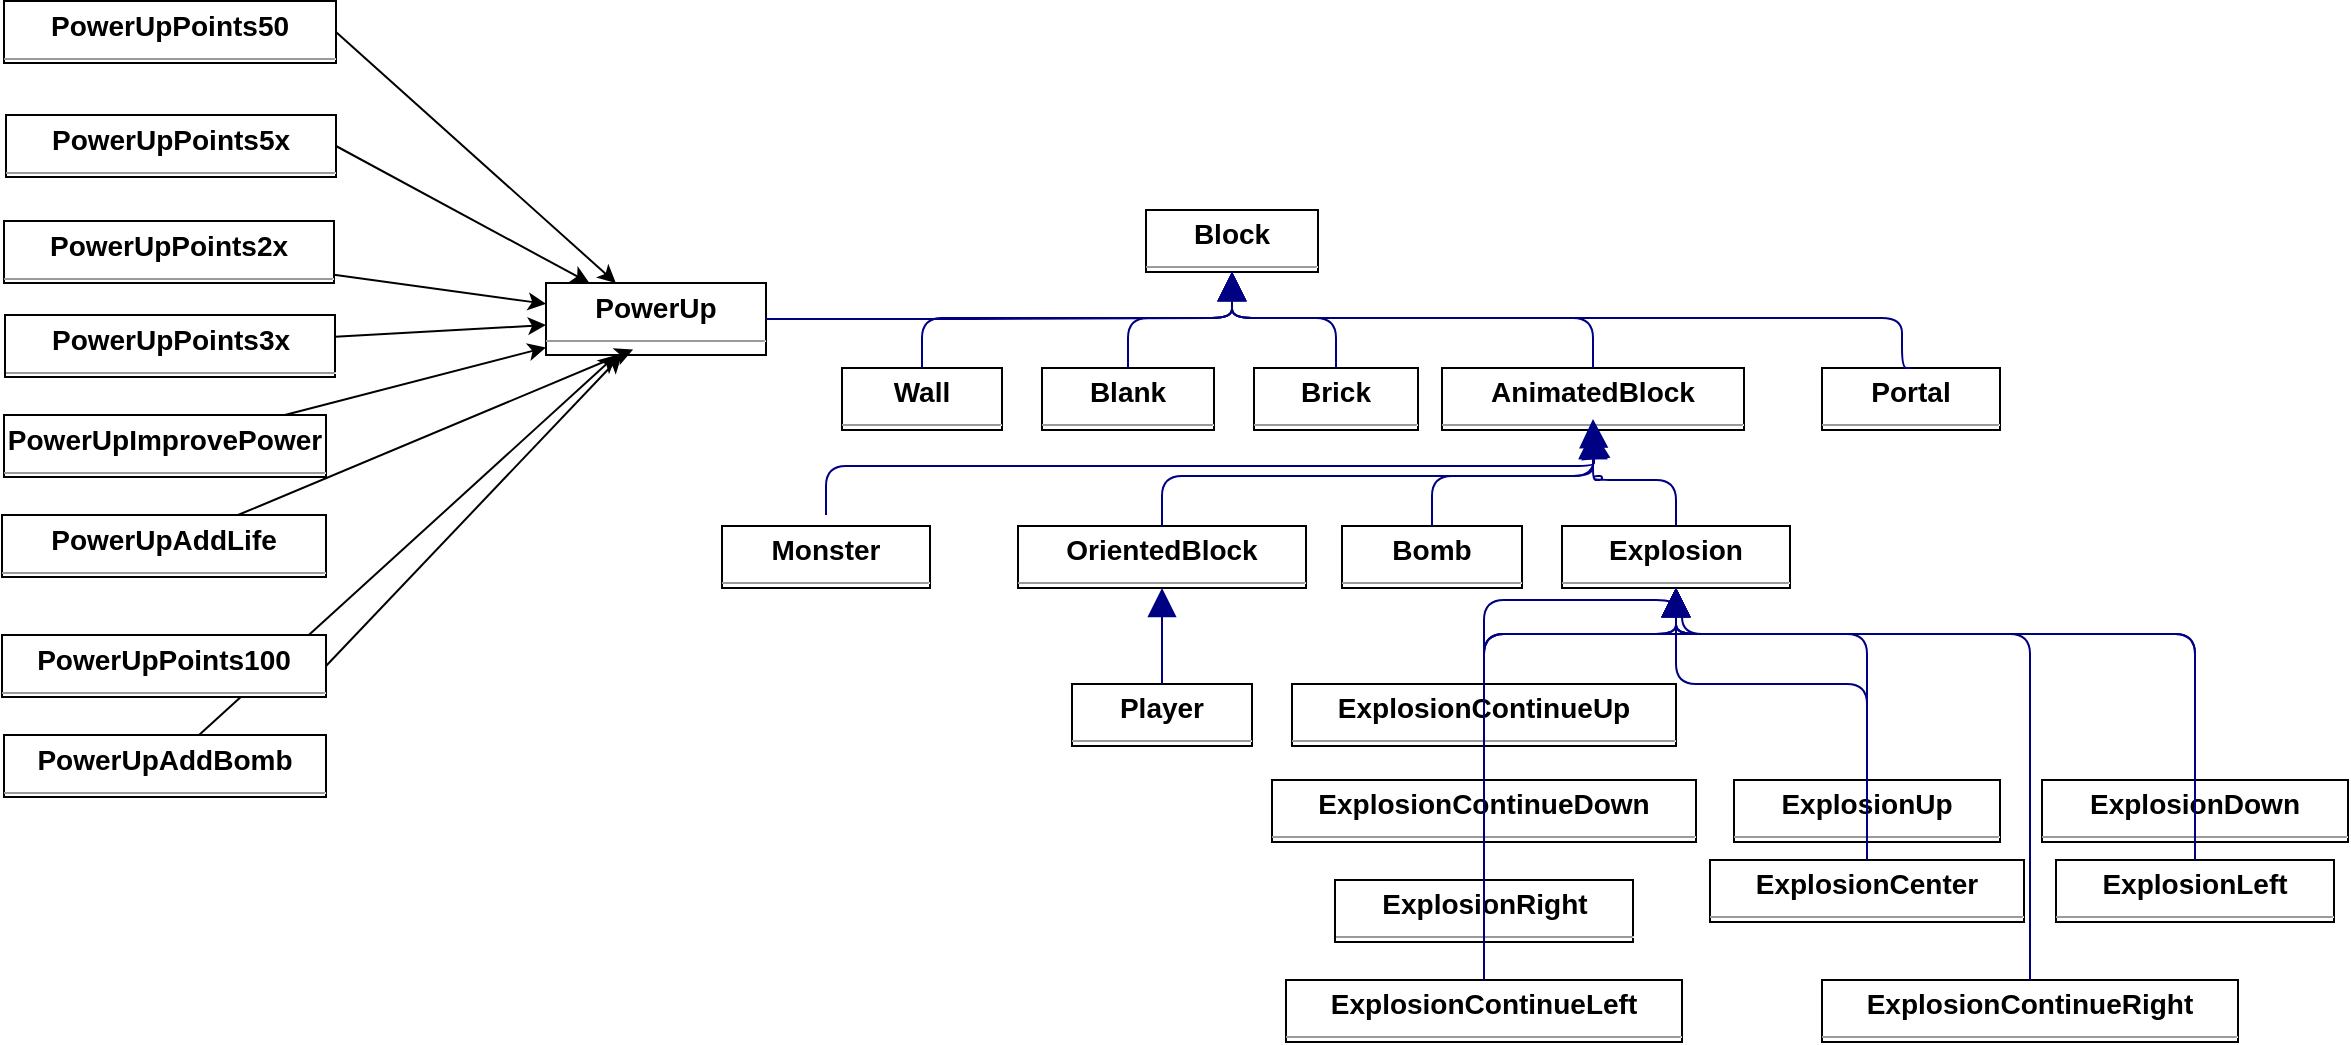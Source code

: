 <mxfile version="14.6.13" type="device"><diagram id="p0Iybfwd2nuLHha8wA6H" name="Pagina-1"><mxGraphModel dx="1810" dy="2499" grid="1" gridSize="10" guides="1" tooltips="1" connect="1" arrows="1" fold="1" page="1" pageScale="1" pageWidth="827" pageHeight="1169" math="0" shadow="0"><root><mxCell id="0"/><mxCell id="1" parent="0"/><mxCell id="v7d46WD9w4Mct4HzXYuF-1" value="&lt;p style=&quot;margin:0px;margin-top:4px;text-align:center;&quot;&gt;&lt;b&gt;AnimatedBlock&lt;/b&gt;&lt;/p&gt;&lt;hr size=&quot;1&quot;/&gt;" style="verticalAlign=top;align=left;overflow=fill;fontSize=14;fontFamily=Helvetica;html=1;rounded=0;shadow=0;comic=0;labelBackgroundColor=none;strokeWidth=1;" vertex="1" parent="1"><mxGeometry x="880" y="64" width="151" height="31" as="geometry"/></mxCell><mxCell id="v7d46WD9w4Mct4HzXYuF-2" value="&lt;p style=&quot;margin:0px;margin-top:4px;text-align:center;&quot;&gt;&lt;b&gt;Blank&lt;/b&gt;&lt;/p&gt;&lt;hr size=&quot;1&quot;/&gt;" style="verticalAlign=top;align=left;overflow=fill;fontSize=14;fontFamily=Helvetica;html=1;rounded=0;shadow=0;comic=0;labelBackgroundColor=none;strokeWidth=1;" vertex="1" parent="1"><mxGeometry x="680" y="64" width="86" height="31" as="geometry"/></mxCell><mxCell id="v7d46WD9w4Mct4HzXYuF-3" value="&lt;p style=&quot;margin:0px;margin-top:4px;text-align:center;&quot;&gt;&lt;b&gt;Block&lt;/b&gt;&lt;/p&gt;&lt;hr size=&quot;1&quot;/&gt;" style="verticalAlign=top;align=left;overflow=fill;fontSize=14;fontFamily=Helvetica;html=1;rounded=0;shadow=0;comic=0;labelBackgroundColor=none;strokeWidth=1;" vertex="1" parent="1"><mxGeometry x="732" y="-15" width="86" height="31" as="geometry"/></mxCell><mxCell id="v7d46WD9w4Mct4HzXYuF-4" value="&lt;p style=&quot;margin:0px;margin-top:4px;text-align:center;&quot;&gt;&lt;b&gt;Bomb&lt;/b&gt;&lt;/p&gt;&lt;hr size=&quot;1&quot;/&gt;" style="verticalAlign=top;align=left;overflow=fill;fontSize=14;fontFamily=Helvetica;html=1;rounded=0;shadow=0;comic=0;labelBackgroundColor=none;strokeWidth=1;" vertex="1" parent="1"><mxGeometry x="830" y="143" width="90" height="31" as="geometry"/></mxCell><mxCell id="v7d46WD9w4Mct4HzXYuF-5" value="&lt;p style=&quot;margin:0px;margin-top:4px;text-align:center;&quot;&gt;&lt;b&gt;Brick&lt;/b&gt;&lt;/p&gt;&lt;hr size=&quot;1&quot;/&gt;" style="verticalAlign=top;align=left;overflow=fill;fontSize=14;fontFamily=Helvetica;html=1;rounded=0;shadow=0;comic=0;labelBackgroundColor=none;strokeWidth=1;" vertex="1" parent="1"><mxGeometry x="786" y="64" width="82" height="31" as="geometry"/></mxCell><mxCell id="v7d46WD9w4Mct4HzXYuF-6" value="&lt;p style=&quot;margin:0px;margin-top:4px;text-align:center;&quot;&gt;&lt;b&gt;Explosion&lt;/b&gt;&lt;/p&gt;&lt;hr size=&quot;1&quot;/&gt;" style="verticalAlign=top;align=left;overflow=fill;fontSize=14;fontFamily=Helvetica;html=1;rounded=0;shadow=0;comic=0;labelBackgroundColor=none;strokeWidth=1;" vertex="1" parent="1"><mxGeometry x="940" y="143" width="114" height="31" as="geometry"/></mxCell><mxCell id="v7d46WD9w4Mct4HzXYuF-7" value="&lt;p style=&quot;margin:0px;margin-top:4px;text-align:center;&quot;&gt;&lt;b&gt;ExplosionCenter&lt;/b&gt;&lt;/p&gt;&lt;hr size=&quot;1&quot;/&gt;" style="verticalAlign=top;align=left;overflow=fill;fontSize=14;fontFamily=Helvetica;html=1;rounded=0;shadow=0;comic=0;labelBackgroundColor=none;strokeWidth=1;" vertex="1" parent="1"><mxGeometry x="1014" y="310" width="157" height="31" as="geometry"/></mxCell><mxCell id="v7d46WD9w4Mct4HzXYuF-8" value="&lt;p style=&quot;margin:0px;margin-top:4px;text-align:center;&quot;&gt;&lt;b&gt;ExplosionContinueDown&lt;/b&gt;&lt;/p&gt;&lt;hr size=&quot;1&quot;/&gt;" style="verticalAlign=top;align=left;overflow=fill;fontSize=14;fontFamily=Helvetica;html=1;rounded=0;shadow=0;comic=0;labelBackgroundColor=none;strokeWidth=1;" vertex="1" parent="1"><mxGeometry x="795" y="270" width="212" height="31" as="geometry"/></mxCell><mxCell id="v7d46WD9w4Mct4HzXYuF-9" value="&lt;p style=&quot;margin:0px;margin-top:4px;text-align:center;&quot;&gt;&lt;b&gt;ExplosionContinueLeft&lt;/b&gt;&lt;/p&gt;&lt;hr size=&quot;1&quot;/&gt;" style="verticalAlign=top;align=left;overflow=fill;fontSize=14;fontFamily=Helvetica;html=1;rounded=0;shadow=0;comic=0;labelBackgroundColor=none;strokeWidth=1;" vertex="1" parent="1"><mxGeometry x="802" y="370" width="198" height="31" as="geometry"/></mxCell><mxCell id="v7d46WD9w4Mct4HzXYuF-10" value="&lt;p style=&quot;margin:0px;margin-top:4px;text-align:center;&quot;&gt;&lt;b&gt;ExplosionContinueRight&lt;/b&gt;&lt;/p&gt;&lt;hr size=&quot;1&quot;/&gt;" style="verticalAlign=top;align=left;overflow=fill;fontSize=14;fontFamily=Helvetica;html=1;rounded=0;shadow=0;comic=0;labelBackgroundColor=none;strokeWidth=1;" vertex="1" parent="1"><mxGeometry x="1070" y="370" width="208" height="31" as="geometry"/></mxCell><mxCell id="v7d46WD9w4Mct4HzXYuF-11" value="&lt;p style=&quot;margin:0px;margin-top:4px;text-align:center;&quot;&gt;&lt;b&gt;ExplosionContinueUp&lt;/b&gt;&lt;/p&gt;&lt;hr size=&quot;1&quot;/&gt;" style="verticalAlign=top;align=left;overflow=fill;fontSize=14;fontFamily=Helvetica;html=1;rounded=0;shadow=0;comic=0;labelBackgroundColor=none;strokeWidth=1;" vertex="1" parent="1"><mxGeometry x="805" y="222" width="192" height="31" as="geometry"/></mxCell><mxCell id="v7d46WD9w4Mct4HzXYuF-12" value="&lt;p style=&quot;margin:0px;margin-top:4px;text-align:center;&quot;&gt;&lt;b&gt;ExplosionDown&lt;/b&gt;&lt;/p&gt;&lt;hr size=&quot;1&quot;/&gt;" style="verticalAlign=top;align=left;overflow=fill;fontSize=14;fontFamily=Helvetica;html=1;rounded=0;shadow=0;comic=0;labelBackgroundColor=none;strokeWidth=1;" vertex="1" parent="1"><mxGeometry x="1180" y="270" width="153" height="31" as="geometry"/></mxCell><mxCell id="v7d46WD9w4Mct4HzXYuF-13" value="&lt;p style=&quot;margin:0px;margin-top:4px;text-align:center;&quot;&gt;&lt;b&gt;ExplosionLeft&lt;/b&gt;&lt;/p&gt;&lt;hr size=&quot;1&quot;/&gt;" style="verticalAlign=top;align=left;overflow=fill;fontSize=14;fontFamily=Helvetica;html=1;rounded=0;shadow=0;comic=0;labelBackgroundColor=none;strokeWidth=1;" vertex="1" parent="1"><mxGeometry x="1187" y="310" width="139" height="31" as="geometry"/></mxCell><mxCell id="v7d46WD9w4Mct4HzXYuF-14" value="&lt;p style=&quot;margin:0px;margin-top:4px;text-align:center;&quot;&gt;&lt;b&gt;ExplosionRight&lt;/b&gt;&lt;/p&gt;&lt;hr size=&quot;1&quot;/&gt;" style="verticalAlign=top;align=left;overflow=fill;fontSize=14;fontFamily=Helvetica;html=1;rounded=0;shadow=0;comic=0;labelBackgroundColor=none;strokeWidth=1;" vertex="1" parent="1"><mxGeometry x="826.5" y="320" width="149" height="31" as="geometry"/></mxCell><mxCell id="v7d46WD9w4Mct4HzXYuF-15" value="&lt;p style=&quot;margin:0px;margin-top:4px;text-align:center;&quot;&gt;&lt;b&gt;ExplosionUp&lt;/b&gt;&lt;/p&gt;&lt;hr size=&quot;1&quot;/&gt;" style="verticalAlign=top;align=left;overflow=fill;fontSize=14;fontFamily=Helvetica;html=1;rounded=0;shadow=0;comic=0;labelBackgroundColor=none;strokeWidth=1;" vertex="1" parent="1"><mxGeometry x="1026" y="270" width="133" height="31" as="geometry"/></mxCell><mxCell id="v7d46WD9w4Mct4HzXYuF-16" value="&lt;p style=&quot;margin:0px;margin-top:4px;text-align:center;&quot;&gt;&lt;b&gt;Monster&lt;/b&gt;&lt;/p&gt;&lt;hr size=&quot;1&quot;/&gt;" style="verticalAlign=top;align=left;overflow=fill;fontSize=14;fontFamily=Helvetica;html=1;rounded=0;shadow=0;comic=0;labelBackgroundColor=none;strokeWidth=1;" vertex="1" parent="1"><mxGeometry x="520" y="143" width="104" height="31" as="geometry"/></mxCell><mxCell id="v7d46WD9w4Mct4HzXYuF-17" value="&lt;p style=&quot;margin:0px;margin-top:4px;text-align:center;&quot;&gt;&lt;b&gt;OrientedBlock&lt;/b&gt;&lt;/p&gt;&lt;hr size=&quot;1&quot;/&gt;" style="verticalAlign=top;align=left;overflow=fill;fontSize=14;fontFamily=Helvetica;html=1;rounded=0;shadow=0;comic=0;labelBackgroundColor=none;strokeWidth=1;" vertex="1" parent="1"><mxGeometry x="668" y="143" width="144" height="31" as="geometry"/></mxCell><mxCell id="v7d46WD9w4Mct4HzXYuF-18" value="&lt;p style=&quot;margin:0px;margin-top:4px;text-align:center;&quot;&gt;&lt;b&gt;Player&lt;/b&gt;&lt;/p&gt;&lt;hr size=&quot;1&quot;/&gt;" style="verticalAlign=top;align=left;overflow=fill;fontSize=14;fontFamily=Helvetica;html=1;rounded=0;shadow=0;comic=0;labelBackgroundColor=none;strokeWidth=1;" vertex="1" parent="1"><mxGeometry x="695" y="222" width="90" height="31" as="geometry"/></mxCell><mxCell id="v7d46WD9w4Mct4HzXYuF-19" value="&lt;p style=&quot;margin:0px;margin-top:4px;text-align:center;&quot;&gt;&lt;b&gt;Portal&lt;/b&gt;&lt;/p&gt;&lt;hr size=&quot;1&quot;/&gt;" style="verticalAlign=top;align=left;overflow=fill;fontSize=14;fontFamily=Helvetica;html=1;rounded=0;shadow=0;comic=0;labelBackgroundColor=none;strokeWidth=1;" vertex="1" parent="1"><mxGeometry x="1070" y="64" width="89" height="31" as="geometry"/></mxCell><mxCell id="v7d46WD9w4Mct4HzXYuF-20" value="&lt;p style=&quot;margin:0px;margin-top:4px;text-align:center;&quot;&gt;&lt;b&gt;PowerUp&lt;/b&gt;&lt;/p&gt;&lt;hr size=&quot;1&quot;/&gt;" style="verticalAlign=top;align=left;overflow=fill;fontSize=14;fontFamily=Helvetica;html=1;rounded=0;shadow=0;comic=0;labelBackgroundColor=none;strokeWidth=1;" vertex="1" parent="1"><mxGeometry x="432" y="21.5" width="110" height="36" as="geometry"/></mxCell><mxCell id="v7d46WD9w4Mct4HzXYuF-21" style="rounded=0;orthogonalLoop=1;jettySize=auto;html=1;" edge="1" parent="1" source="v7d46WD9w4Mct4HzXYuF-22" target="v7d46WD9w4Mct4HzXYuF-20"><mxGeometry relative="1" as="geometry"/></mxCell><mxCell id="v7d46WD9w4Mct4HzXYuF-22" value="&lt;p style=&quot;margin:0px;margin-top:4px;text-align:center;&quot;&gt;&lt;b&gt;PowerUpAddBomb&lt;/b&gt;&lt;/p&gt;&lt;hr size=&quot;1&quot;/&gt;" style="verticalAlign=top;align=left;overflow=fill;fontSize=14;fontFamily=Helvetica;html=1;rounded=0;shadow=0;comic=0;labelBackgroundColor=none;strokeWidth=1;" vertex="1" parent="1"><mxGeometry x="161" y="247.5" width="161" height="31" as="geometry"/></mxCell><mxCell id="v7d46WD9w4Mct4HzXYuF-23" value="&lt;p style=&quot;margin:0px;margin-top:4px;text-align:center;&quot;&gt;&lt;b&gt;PowerUpAddLife&lt;/b&gt;&lt;/p&gt;&lt;hr size=&quot;1&quot;/&gt;" style="verticalAlign=top;align=left;overflow=fill;fontSize=14;fontFamily=Helvetica;html=1;rounded=0;shadow=0;comic=0;labelBackgroundColor=none;strokeWidth=1;" vertex="1" parent="1"><mxGeometry x="160" y="137.5" width="162" height="31" as="geometry"/></mxCell><mxCell id="v7d46WD9w4Mct4HzXYuF-24" style="rounded=0;orthogonalLoop=1;jettySize=auto;html=1;" edge="1" parent="1" source="v7d46WD9w4Mct4HzXYuF-25" target="v7d46WD9w4Mct4HzXYuF-20"><mxGeometry relative="1" as="geometry"/></mxCell><mxCell id="v7d46WD9w4Mct4HzXYuF-25" value="&lt;p style=&quot;margin:0px;margin-top:4px;text-align:center;&quot;&gt;&lt;b&gt;PowerUpImprovePower&lt;/b&gt;&lt;/p&gt;&lt;hr size=&quot;1&quot;/&gt;" style="verticalAlign=top;align=left;overflow=fill;fontSize=14;fontFamily=Helvetica;html=1;rounded=0;shadow=0;comic=0;labelBackgroundColor=none;strokeWidth=1;" vertex="1" parent="1"><mxGeometry x="161" y="87.5" width="161" height="31" as="geometry"/></mxCell><mxCell id="v7d46WD9w4Mct4HzXYuF-26" style="rounded=0;orthogonalLoop=1;jettySize=auto;html=1;exitX=1;exitY=0.5;exitDx=0;exitDy=0;" edge="1" parent="1" source="v7d46WD9w4Mct4HzXYuF-27" target="v7d46WD9w4Mct4HzXYuF-20"><mxGeometry relative="1" as="geometry"/></mxCell><mxCell id="v7d46WD9w4Mct4HzXYuF-27" value="&lt;p style=&quot;margin:0px;margin-top:4px;text-align:center;&quot;&gt;&lt;b&gt;PowerUpPoints100&lt;/b&gt;&lt;/p&gt;&lt;hr size=&quot;1&quot;/&gt;" style="verticalAlign=top;align=left;overflow=fill;fontSize=14;fontFamily=Helvetica;html=1;rounded=0;shadow=0;comic=0;labelBackgroundColor=none;strokeWidth=1;" vertex="1" parent="1"><mxGeometry x="160" y="197.5" width="162" height="31" as="geometry"/></mxCell><mxCell id="v7d46WD9w4Mct4HzXYuF-28" style="rounded=0;orthogonalLoop=1;jettySize=auto;html=1;" edge="1" parent="1" source="v7d46WD9w4Mct4HzXYuF-29" target="v7d46WD9w4Mct4HzXYuF-20"><mxGeometry relative="1" as="geometry"/></mxCell><mxCell id="v7d46WD9w4Mct4HzXYuF-29" value="&lt;p style=&quot;margin:0px;margin-top:4px;text-align:center;&quot;&gt;&lt;b&gt;PowerUpPoints2x&lt;/b&gt;&lt;/p&gt;&lt;hr size=&quot;1&quot;/&gt;" style="verticalAlign=top;align=left;overflow=fill;fontSize=14;fontFamily=Helvetica;html=1;rounded=0;shadow=0;comic=0;labelBackgroundColor=none;strokeWidth=1;" vertex="1" parent="1"><mxGeometry x="161" y="-9.5" width="165" height="31" as="geometry"/></mxCell><mxCell id="v7d46WD9w4Mct4HzXYuF-30" style="rounded=0;orthogonalLoop=1;jettySize=auto;html=1;" edge="1" parent="1" source="v7d46WD9w4Mct4HzXYuF-31" target="v7d46WD9w4Mct4HzXYuF-20"><mxGeometry relative="1" as="geometry"/></mxCell><mxCell id="v7d46WD9w4Mct4HzXYuF-31" value="&lt;p style=&quot;margin:0px;margin-top:4px;text-align:center;&quot;&gt;&lt;b&gt;PowerUpPoints3x&lt;/b&gt;&lt;/p&gt;&lt;hr size=&quot;1&quot;/&gt;" style="verticalAlign=top;align=left;overflow=fill;fontSize=14;fontFamily=Helvetica;html=1;rounded=0;shadow=0;comic=0;labelBackgroundColor=none;strokeWidth=1;" vertex="1" parent="1"><mxGeometry x="161.5" y="37.5" width="165" height="31" as="geometry"/></mxCell><mxCell id="v7d46WD9w4Mct4HzXYuF-32" style="rounded=0;orthogonalLoop=1;jettySize=auto;html=1;exitX=1;exitY=0.5;exitDx=0;exitDy=0;" edge="1" parent="1" source="v7d46WD9w4Mct4HzXYuF-33" target="v7d46WD9w4Mct4HzXYuF-20"><mxGeometry relative="1" as="geometry"/></mxCell><mxCell id="v7d46WD9w4Mct4HzXYuF-33" value="&lt;p style=&quot;margin:0px;margin-top:4px;text-align:center;&quot;&gt;&lt;b&gt;PowerUpPoints50&lt;/b&gt;&lt;/p&gt;&lt;hr size=&quot;1&quot;/&gt;" style="verticalAlign=top;align=left;overflow=fill;fontSize=14;fontFamily=Helvetica;html=1;rounded=0;shadow=0;comic=0;labelBackgroundColor=none;strokeWidth=1;" vertex="1" parent="1"><mxGeometry x="161" y="-119.5" width="166" height="31" as="geometry"/></mxCell><mxCell id="v7d46WD9w4Mct4HzXYuF-34" style="rounded=0;orthogonalLoop=1;jettySize=auto;html=1;exitX=1;exitY=0.5;exitDx=0;exitDy=0;" edge="1" parent="1" source="v7d46WD9w4Mct4HzXYuF-35" target="v7d46WD9w4Mct4HzXYuF-20"><mxGeometry relative="1" as="geometry"/></mxCell><mxCell id="v7d46WD9w4Mct4HzXYuF-35" value="&lt;p style=&quot;margin:0px;margin-top:4px;text-align:center;&quot;&gt;&lt;b&gt;PowerUpPoints5x&lt;/b&gt;&lt;/p&gt;&lt;hr size=&quot;1&quot;/&gt;" style="verticalAlign=top;align=left;overflow=fill;fontSize=14;fontFamily=Helvetica;html=1;rounded=0;shadow=0;comic=0;labelBackgroundColor=none;strokeWidth=1;" vertex="1" parent="1"><mxGeometry x="162" y="-62.5" width="165" height="31" as="geometry"/></mxCell><mxCell id="v7d46WD9w4Mct4HzXYuF-36" value="&lt;p style=&quot;margin:0px;margin-top:4px;text-align:center;&quot;&gt;&lt;b&gt;Wall&lt;/b&gt;&lt;/p&gt;&lt;hr size=&quot;1&quot;/&gt;" style="verticalAlign=top;align=left;overflow=fill;fontSize=14;fontFamily=Helvetica;html=1;rounded=0;shadow=0;comic=0;labelBackgroundColor=none;strokeWidth=1;" vertex="1" parent="1"><mxGeometry x="580" y="64" width="80" height="31" as="geometry"/></mxCell><mxCell id="v7d46WD9w4Mct4HzXYuF-37" value="" style="html=1;rounded=1;edgeStyle=orthogonalEdgeStyle;dashed=0;startArrow=none;endArrow=block;endSize=12;strokeColor=#000082;exitX=0.500;exitY=0.002;exitDx=0;exitDy=0;entryX=0.500;entryY=1.002;entryDx=0;entryDy=0;" edge="1" parent="1" source="v7d46WD9w4Mct4HzXYuF-1" target="v7d46WD9w4Mct4HzXYuF-3"><mxGeometry width="50" height="50" relative="1" as="geometry"><Array as="points"><mxPoint x="956" y="39"/><mxPoint x="775" y="39"/></Array></mxGeometry></mxCell><mxCell id="v7d46WD9w4Mct4HzXYuF-38" value="" style="html=1;rounded=1;edgeStyle=orthogonalEdgeStyle;dashed=0;startArrow=none;endArrow=block;endSize=12;strokeColor=#000082;exitX=0.500;exitY=0.002;exitDx=0;exitDy=0;entryX=0.500;entryY=1.002;entryDx=0;entryDy=0;" edge="1" parent="1" source="v7d46WD9w4Mct4HzXYuF-2" target="v7d46WD9w4Mct4HzXYuF-3"><mxGeometry width="50" height="50" relative="1" as="geometry"><Array as="points"><mxPoint x="723" y="39"/><mxPoint x="775" y="39"/></Array></mxGeometry></mxCell><mxCell id="v7d46WD9w4Mct4HzXYuF-39" value="" style="html=1;rounded=1;edgeStyle=orthogonalEdgeStyle;dashed=0;startArrow=none;endArrow=block;endSize=12;strokeColor=#000082;exitX=0.500;exitY=0.002;exitDx=0;exitDy=0;entryX=0.500;entryY=1.002;entryDx=0;entryDy=0;" edge="1" parent="1" source="v7d46WD9w4Mct4HzXYuF-4" target="v7d46WD9w4Mct4HzXYuF-1"><mxGeometry width="50" height="50" relative="1" as="geometry"><Array as="points"><mxPoint x="875" y="118"/><mxPoint x="956" y="118"/><mxPoint x="956" y="100"/></Array></mxGeometry></mxCell><mxCell id="v7d46WD9w4Mct4HzXYuF-40" value="" style="html=1;rounded=1;edgeStyle=orthogonalEdgeStyle;dashed=0;startArrow=none;endArrow=block;endSize=12;strokeColor=#000082;exitX=0.500;exitY=0.002;exitDx=0;exitDy=0;entryX=0.500;entryY=1.002;entryDx=0;entryDy=0;" edge="1" parent="1" source="v7d46WD9w4Mct4HzXYuF-5" target="v7d46WD9w4Mct4HzXYuF-3"><mxGeometry width="50" height="50" relative="1" as="geometry"><Array as="points"><mxPoint x="827" y="39"/><mxPoint x="775" y="39"/></Array></mxGeometry></mxCell><mxCell id="v7d46WD9w4Mct4HzXYuF-41" value="" style="html=1;rounded=1;edgeStyle=orthogonalEdgeStyle;dashed=0;startArrow=none;endArrow=block;endSize=12;strokeColor=#000082;entryX=0.500;entryY=1.002;entryDx=0;entryDy=0;" edge="1" parent="1" source="v7d46WD9w4Mct4HzXYuF-6" target="v7d46WD9w4Mct4HzXYuF-1"><mxGeometry width="50" height="50" relative="1" as="geometry"><Array as="points"><mxPoint x="997" y="120"/><mxPoint x="956" y="120"/><mxPoint x="956" y="118"/><mxPoint x="960" y="118"/><mxPoint x="960" y="120"/><mxPoint x="956" y="120"/></Array></mxGeometry></mxCell><mxCell id="v7d46WD9w4Mct4HzXYuF-42" value="" style="html=1;rounded=1;edgeStyle=orthogonalEdgeStyle;dashed=0;startArrow=none;endArrow=block;endSize=12;strokeColor=#000082;exitX=0.500;exitY=0.002;exitDx=0;exitDy=0;entryX=0.500;entryY=1.002;entryDx=0;entryDy=0;" edge="1" parent="1" source="v7d46WD9w4Mct4HzXYuF-7" target="v7d46WD9w4Mct4HzXYuF-6"><mxGeometry width="50" height="50" relative="1" as="geometry"><Array as="points"><mxPoint x="1092" y="197"/><mxPoint x="1000" y="197"/><mxPoint x="1000" y="180"/><mxPoint x="997" y="180"/></Array></mxGeometry></mxCell><mxCell id="v7d46WD9w4Mct4HzXYuF-43" value="" style="html=1;rounded=1;edgeStyle=orthogonalEdgeStyle;dashed=0;startArrow=none;endArrow=block;endSize=12;strokeColor=#000082;exitX=0.500;exitY=0.002;exitDx=0;exitDy=0;entryX=0.500;entryY=1.002;entryDx=0;entryDy=0;" edge="1" parent="1" source="v7d46WD9w4Mct4HzXYuF-8" target="v7d46WD9w4Mct4HzXYuF-6"><mxGeometry width="50" height="50" relative="1" as="geometry"><Array as="points"><mxPoint x="1123" y="197"/><mxPoint x="1703" y="197"/></Array></mxGeometry></mxCell><mxCell id="v7d46WD9w4Mct4HzXYuF-44" value="" style="html=1;rounded=1;edgeStyle=orthogonalEdgeStyle;dashed=0;startArrow=none;endArrow=block;endSize=12;strokeColor=#000082;exitX=0.500;exitY=0.002;exitDx=0;exitDy=0;entryX=0.500;entryY=1.002;entryDx=0;entryDy=0;" edge="1" parent="1" source="v7d46WD9w4Mct4HzXYuF-9" target="v7d46WD9w4Mct4HzXYuF-6"><mxGeometry width="50" height="50" relative="1" as="geometry"><Array as="points"><mxPoint x="901" y="197"/><mxPoint x="997" y="197"/></Array></mxGeometry></mxCell><mxCell id="v7d46WD9w4Mct4HzXYuF-45" value="" style="html=1;rounded=1;edgeStyle=orthogonalEdgeStyle;dashed=0;startArrow=none;endArrow=block;endSize=12;strokeColor=#000082;exitX=0.500;exitY=0.002;exitDx=0;exitDy=0;entryX=0.500;entryY=1.002;entryDx=0;entryDy=0;" edge="1" parent="1" source="v7d46WD9w4Mct4HzXYuF-10" target="v7d46WD9w4Mct4HzXYuF-6"><mxGeometry width="50" height="50" relative="1" as="geometry"><Array as="points"><mxPoint x="1174" y="197"/><mxPoint x="997" y="197"/></Array></mxGeometry></mxCell><mxCell id="v7d46WD9w4Mct4HzXYuF-46" value="" style="html=1;rounded=1;edgeStyle=orthogonalEdgeStyle;dashed=0;startArrow=none;endArrow=block;endSize=12;strokeColor=#000082;exitX=0.500;exitY=0.002;exitDx=0;exitDy=0;entryX=0.500;entryY=1.002;entryDx=0;entryDy=0;" edge="1" parent="1" source="v7d46WD9w4Mct4HzXYuF-11" target="v7d46WD9w4Mct4HzXYuF-6"><mxGeometry width="50" height="50" relative="1" as="geometry"><Array as="points"><mxPoint x="901" y="197"/><mxPoint x="997" y="197"/></Array></mxGeometry></mxCell><mxCell id="v7d46WD9w4Mct4HzXYuF-47" value="" style="html=1;rounded=1;edgeStyle=orthogonalEdgeStyle;dashed=0;startArrow=none;endArrow=block;endSize=12;strokeColor=#000082;exitX=0.500;exitY=0.002;exitDx=0;exitDy=0;entryX=0.500;entryY=1.002;entryDx=0;entryDy=0;" edge="1" parent="1" source="v7d46WD9w4Mct4HzXYuF-12" target="v7d46WD9w4Mct4HzXYuF-6"><mxGeometry width="50" height="50" relative="1" as="geometry"><Array as="points"><mxPoint x="1256" y="197"/><mxPoint x="997" y="197"/></Array></mxGeometry></mxCell><mxCell id="v7d46WD9w4Mct4HzXYuF-48" value="" style="html=1;rounded=1;edgeStyle=orthogonalEdgeStyle;dashed=0;startArrow=none;endArrow=block;endSize=12;strokeColor=#000082;exitX=0.500;exitY=0.002;exitDx=0;exitDy=0;entryX=0.500;entryY=1.002;entryDx=0;entryDy=0;" edge="1" parent="1" source="v7d46WD9w4Mct4HzXYuF-13" target="v7d46WD9w4Mct4HzXYuF-6"><mxGeometry width="50" height="50" relative="1" as="geometry"><Array as="points"><mxPoint x="1256" y="197"/><mxPoint x="997" y="197"/></Array></mxGeometry></mxCell><mxCell id="v7d46WD9w4Mct4HzXYuF-49" value="" style="html=1;rounded=1;edgeStyle=orthogonalEdgeStyle;dashed=0;startArrow=none;endArrow=block;endSize=12;strokeColor=#000082;exitX=0.500;exitY=0.002;exitDx=0;exitDy=0;entryX=0.500;entryY=1.002;entryDx=0;entryDy=0;" edge="1" parent="1" source="v7d46WD9w4Mct4HzXYuF-14" target="v7d46WD9w4Mct4HzXYuF-6"><mxGeometry width="50" height="50" relative="1" as="geometry"><Array as="points"><mxPoint x="901" y="180"/><mxPoint x="997" y="180"/></Array></mxGeometry></mxCell><mxCell id="v7d46WD9w4Mct4HzXYuF-50" value="" style="html=1;rounded=1;edgeStyle=orthogonalEdgeStyle;dashed=0;startArrow=none;endArrow=block;endSize=12;strokeColor=#000082;exitX=0.500;exitY=0.002;exitDx=0;exitDy=0;entryX=0.500;entryY=1.002;entryDx=0;entryDy=0;" edge="1" parent="1" source="v7d46WD9w4Mct4HzXYuF-15" target="v7d46WD9w4Mct4HzXYuF-6"><mxGeometry width="50" height="50" relative="1" as="geometry"><Array as="points"/></mxGeometry></mxCell><mxCell id="v7d46WD9w4Mct4HzXYuF-51" value="" style="html=1;rounded=1;edgeStyle=orthogonalEdgeStyle;dashed=0;startArrow=none;endArrow=block;endSize=12;strokeColor=#000082;exitX=0.500;exitY=0.002;exitDx=0;exitDy=0;entryX=0.500;entryY=1.002;entryDx=0;entryDy=0;" edge="1" parent="1"><mxGeometry width="50" height="50" relative="1" as="geometry"><Array as="points"><mxPoint x="572" y="113"/><mxPoint x="956" y="113"/><mxPoint x="956" y="110"/><mxPoint x="956" y="110"/></Array><mxPoint x="572.0" y="137.5" as="sourcePoint"/><mxPoint x="955.5" y="89.5" as="targetPoint"/></mxGeometry></mxCell><mxCell id="v7d46WD9w4Mct4HzXYuF-52" value="" style="html=1;rounded=1;edgeStyle=orthogonalEdgeStyle;dashed=0;startArrow=none;endArrow=block;endSize=12;strokeColor=#000082;exitX=0.500;exitY=0.002;exitDx=0;exitDy=0;entryX=0.500;entryY=1.002;entryDx=0;entryDy=0;" edge="1" parent="1" source="v7d46WD9w4Mct4HzXYuF-17" target="v7d46WD9w4Mct4HzXYuF-1"><mxGeometry width="50" height="50" relative="1" as="geometry"><Array as="points"><mxPoint x="740" y="118"/><mxPoint x="956" y="118"/></Array></mxGeometry></mxCell><mxCell id="v7d46WD9w4Mct4HzXYuF-53" value="" style="html=1;rounded=1;edgeStyle=orthogonalEdgeStyle;dashed=0;startArrow=none;endArrow=block;endSize=12;strokeColor=#000082;exitX=0.500;exitY=0.002;exitDx=0;exitDy=0;entryX=0.500;entryY=1.002;entryDx=0;entryDy=0;" edge="1" parent="1" source="v7d46WD9w4Mct4HzXYuF-18" target="v7d46WD9w4Mct4HzXYuF-17"><mxGeometry width="50" height="50" relative="1" as="geometry"><Array as="points"/></mxGeometry></mxCell><mxCell id="v7d46WD9w4Mct4HzXYuF-54" value="" style="html=1;rounded=1;edgeStyle=orthogonalEdgeStyle;dashed=0;startArrow=none;endArrow=block;endSize=12;strokeColor=#000082;exitX=0.500;exitY=0.002;exitDx=0;exitDy=0;entryX=0.500;entryY=1.002;entryDx=0;entryDy=0;" edge="1" parent="1" source="v7d46WD9w4Mct4HzXYuF-19" target="v7d46WD9w4Mct4HzXYuF-3"><mxGeometry width="50" height="50" relative="1" as="geometry"><Array as="points"><mxPoint x="1110" y="64"/><mxPoint x="1110" y="39"/><mxPoint x="775" y="39"/></Array></mxGeometry></mxCell><mxCell id="v7d46WD9w4Mct4HzXYuF-55" value="" style="html=1;rounded=1;edgeStyle=orthogonalEdgeStyle;dashed=0;startArrow=none;endArrow=block;endSize=12;strokeColor=#000082;entryX=0.500;entryY=1.002;entryDx=0;entryDy=0;" edge="1" parent="1" source="v7d46WD9w4Mct4HzXYuF-20" target="v7d46WD9w4Mct4HzXYuF-3"><mxGeometry width="50" height="50" relative="1" as="geometry"><Array as="points"><mxPoint x="635" y="40"/><mxPoint x="775" y="39"/></Array></mxGeometry></mxCell><mxCell id="v7d46WD9w4Mct4HzXYuF-56" value="" style="html=1;rounded=1;edgeStyle=orthogonalEdgeStyle;dashed=0;startArrow=none;endArrow=block;endSize=12;strokeColor=#000082;exitX=0.500;exitY=0.002;exitDx=0;exitDy=0;entryX=0.500;entryY=1.002;entryDx=0;entryDy=0;" edge="1" parent="1" source="v7d46WD9w4Mct4HzXYuF-36" target="v7d46WD9w4Mct4HzXYuF-3"><mxGeometry width="50" height="50" relative="1" as="geometry"><Array as="points"><mxPoint x="620" y="39"/><mxPoint x="775" y="39"/></Array></mxGeometry></mxCell><mxCell id="v7d46WD9w4Mct4HzXYuF-57" style="rounded=0;orthogonalLoop=1;jettySize=auto;html=1;entryX=0.396;entryY=0.925;entryDx=0;entryDy=0;entryPerimeter=0;" edge="1" parent="1" source="v7d46WD9w4Mct4HzXYuF-23" target="v7d46WD9w4Mct4HzXYuF-20"><mxGeometry relative="1" as="geometry"/></mxCell></root></mxGraphModel></diagram></mxfile>